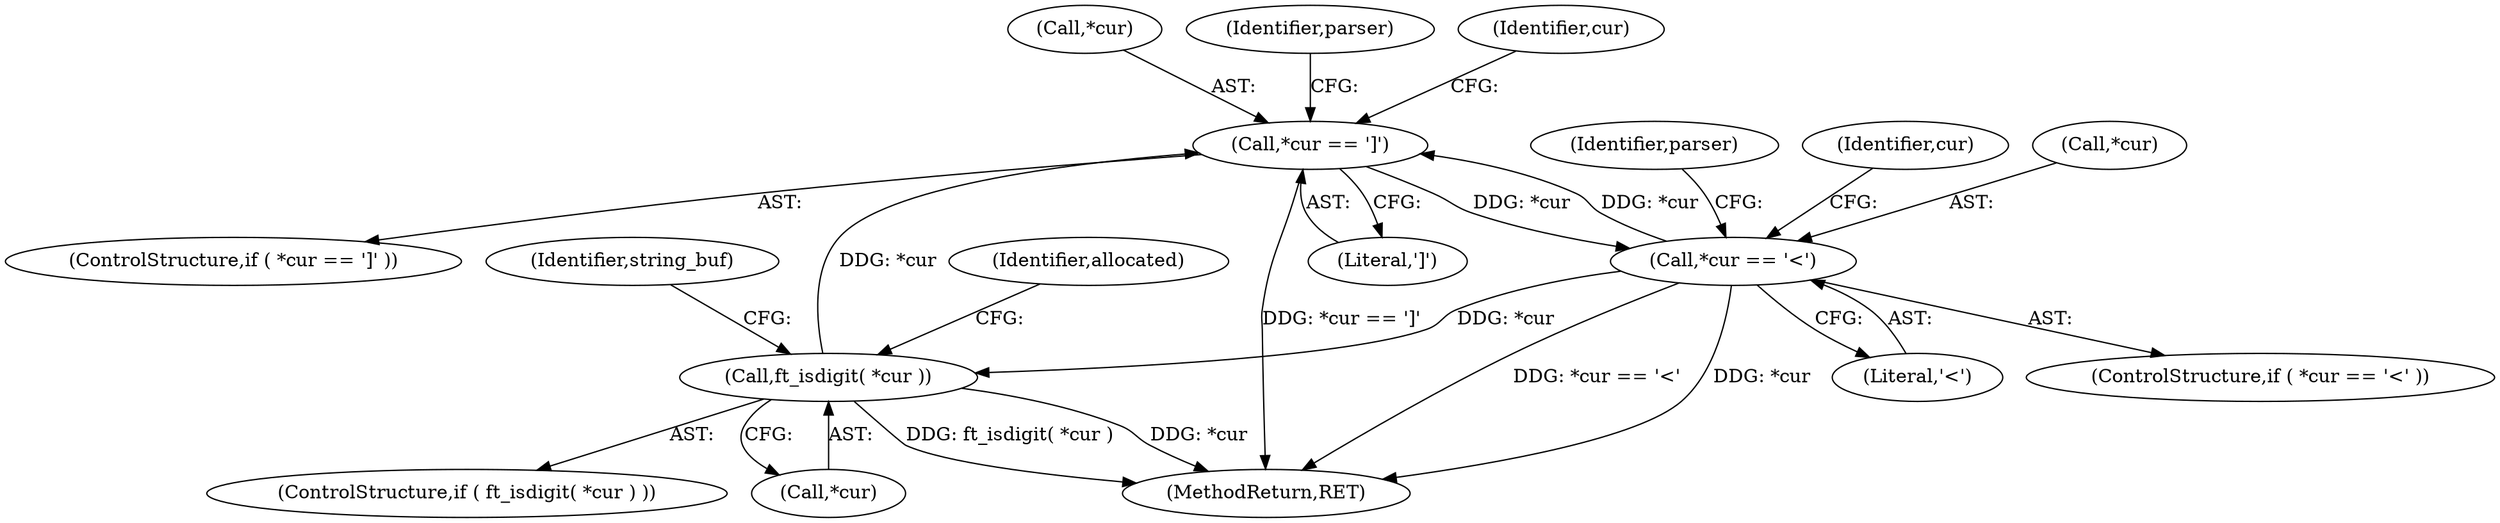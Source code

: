 digraph "0_savannah_3788187e0c396952cd7d905c6c61f3ff8e84b2b4_0@pointer" {
"1000231" [label="(Call,*cur == ']')"];
"1000309" [label="(Call,ft_isdigit( *cur ))"];
"1000245" [label="(Call,*cur == '<')"];
"1000231" [label="(Call,*cur == ']')"];
"1000234" [label="(Literal,']')"];
"1000314" [label="(Identifier,allocated)"];
"1000309" [label="(Call,ft_isdigit( *cur ))"];
"1000310" [label="(Call,*cur)"];
"1000387" [label="(Identifier,string_buf)"];
"1000230" [label="(ControlStructure,if ( *cur == ']' ))"];
"1000251" [label="(Identifier,parser)"];
"1000311" [label="(Identifier,cur)"];
"1000244" [label="(ControlStructure,if ( *cur == '<' ))"];
"1000596" [label="(MethodReturn,RET)"];
"1000308" [label="(ControlStructure,if ( ft_isdigit( *cur ) ))"];
"1000232" [label="(Call,*cur)"];
"1000231" [label="(Call,*cur == ']')"];
"1000239" [label="(Identifier,parser)"];
"1000246" [label="(Call,*cur)"];
"1000245" [label="(Call,*cur == '<')"];
"1000247" [label="(Identifier,cur)"];
"1000248" [label="(Literal,'<')"];
"1000231" -> "1000230"  [label="AST: "];
"1000231" -> "1000234"  [label="CFG: "];
"1000232" -> "1000231"  [label="AST: "];
"1000234" -> "1000231"  [label="AST: "];
"1000239" -> "1000231"  [label="CFG: "];
"1000247" -> "1000231"  [label="CFG: "];
"1000231" -> "1000596"  [label="DDG: *cur == ']'"];
"1000309" -> "1000231"  [label="DDG: *cur"];
"1000245" -> "1000231"  [label="DDG: *cur"];
"1000231" -> "1000245"  [label="DDG: *cur"];
"1000309" -> "1000308"  [label="AST: "];
"1000309" -> "1000310"  [label="CFG: "];
"1000310" -> "1000309"  [label="AST: "];
"1000314" -> "1000309"  [label="CFG: "];
"1000387" -> "1000309"  [label="CFG: "];
"1000309" -> "1000596"  [label="DDG: *cur"];
"1000309" -> "1000596"  [label="DDG: ft_isdigit( *cur )"];
"1000245" -> "1000309"  [label="DDG: *cur"];
"1000245" -> "1000244"  [label="AST: "];
"1000245" -> "1000248"  [label="CFG: "];
"1000246" -> "1000245"  [label="AST: "];
"1000248" -> "1000245"  [label="AST: "];
"1000251" -> "1000245"  [label="CFG: "];
"1000311" -> "1000245"  [label="CFG: "];
"1000245" -> "1000596"  [label="DDG: *cur == '<'"];
"1000245" -> "1000596"  [label="DDG: *cur"];
}

